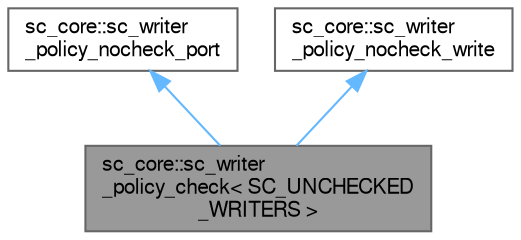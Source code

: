 digraph "sc_core::sc_writer_policy_check&lt; SC_UNCHECKED_WRITERS &gt;"
{
 // LATEX_PDF_SIZE
  bgcolor="transparent";
  edge [fontname=FreeSans,fontsize=10,labelfontname=FreeSans,labelfontsize=10];
  node [fontname=FreeSans,fontsize=10,shape=box,height=0.2,width=0.4];
  Node1 [id="Node000001",label="sc_core::sc_writer\l_policy_check\< SC_UNCHECKED\l_WRITERS \>",height=0.2,width=0.4,color="gray40", fillcolor="grey60", style="filled", fontcolor="black",tooltip=" "];
  Node2 -> Node1 [id="edge1_Node000001_Node000002",dir="back",color="steelblue1",style="solid",tooltip=" "];
  Node2 [id="Node000002",label="sc_core::sc_writer\l_policy_nocheck_port",height=0.2,width=0.4,color="gray40", fillcolor="white", style="filled",URL="$a01541.html",tooltip=" "];
  Node3 -> Node1 [id="edge2_Node000001_Node000003",dir="back",color="steelblue1",style="solid",tooltip=" "];
  Node3 [id="Node000003",label="sc_core::sc_writer\l_policy_nocheck_write",height=0.2,width=0.4,color="gray40", fillcolor="white", style="filled",URL="$a01529.html",tooltip=" "];
}
